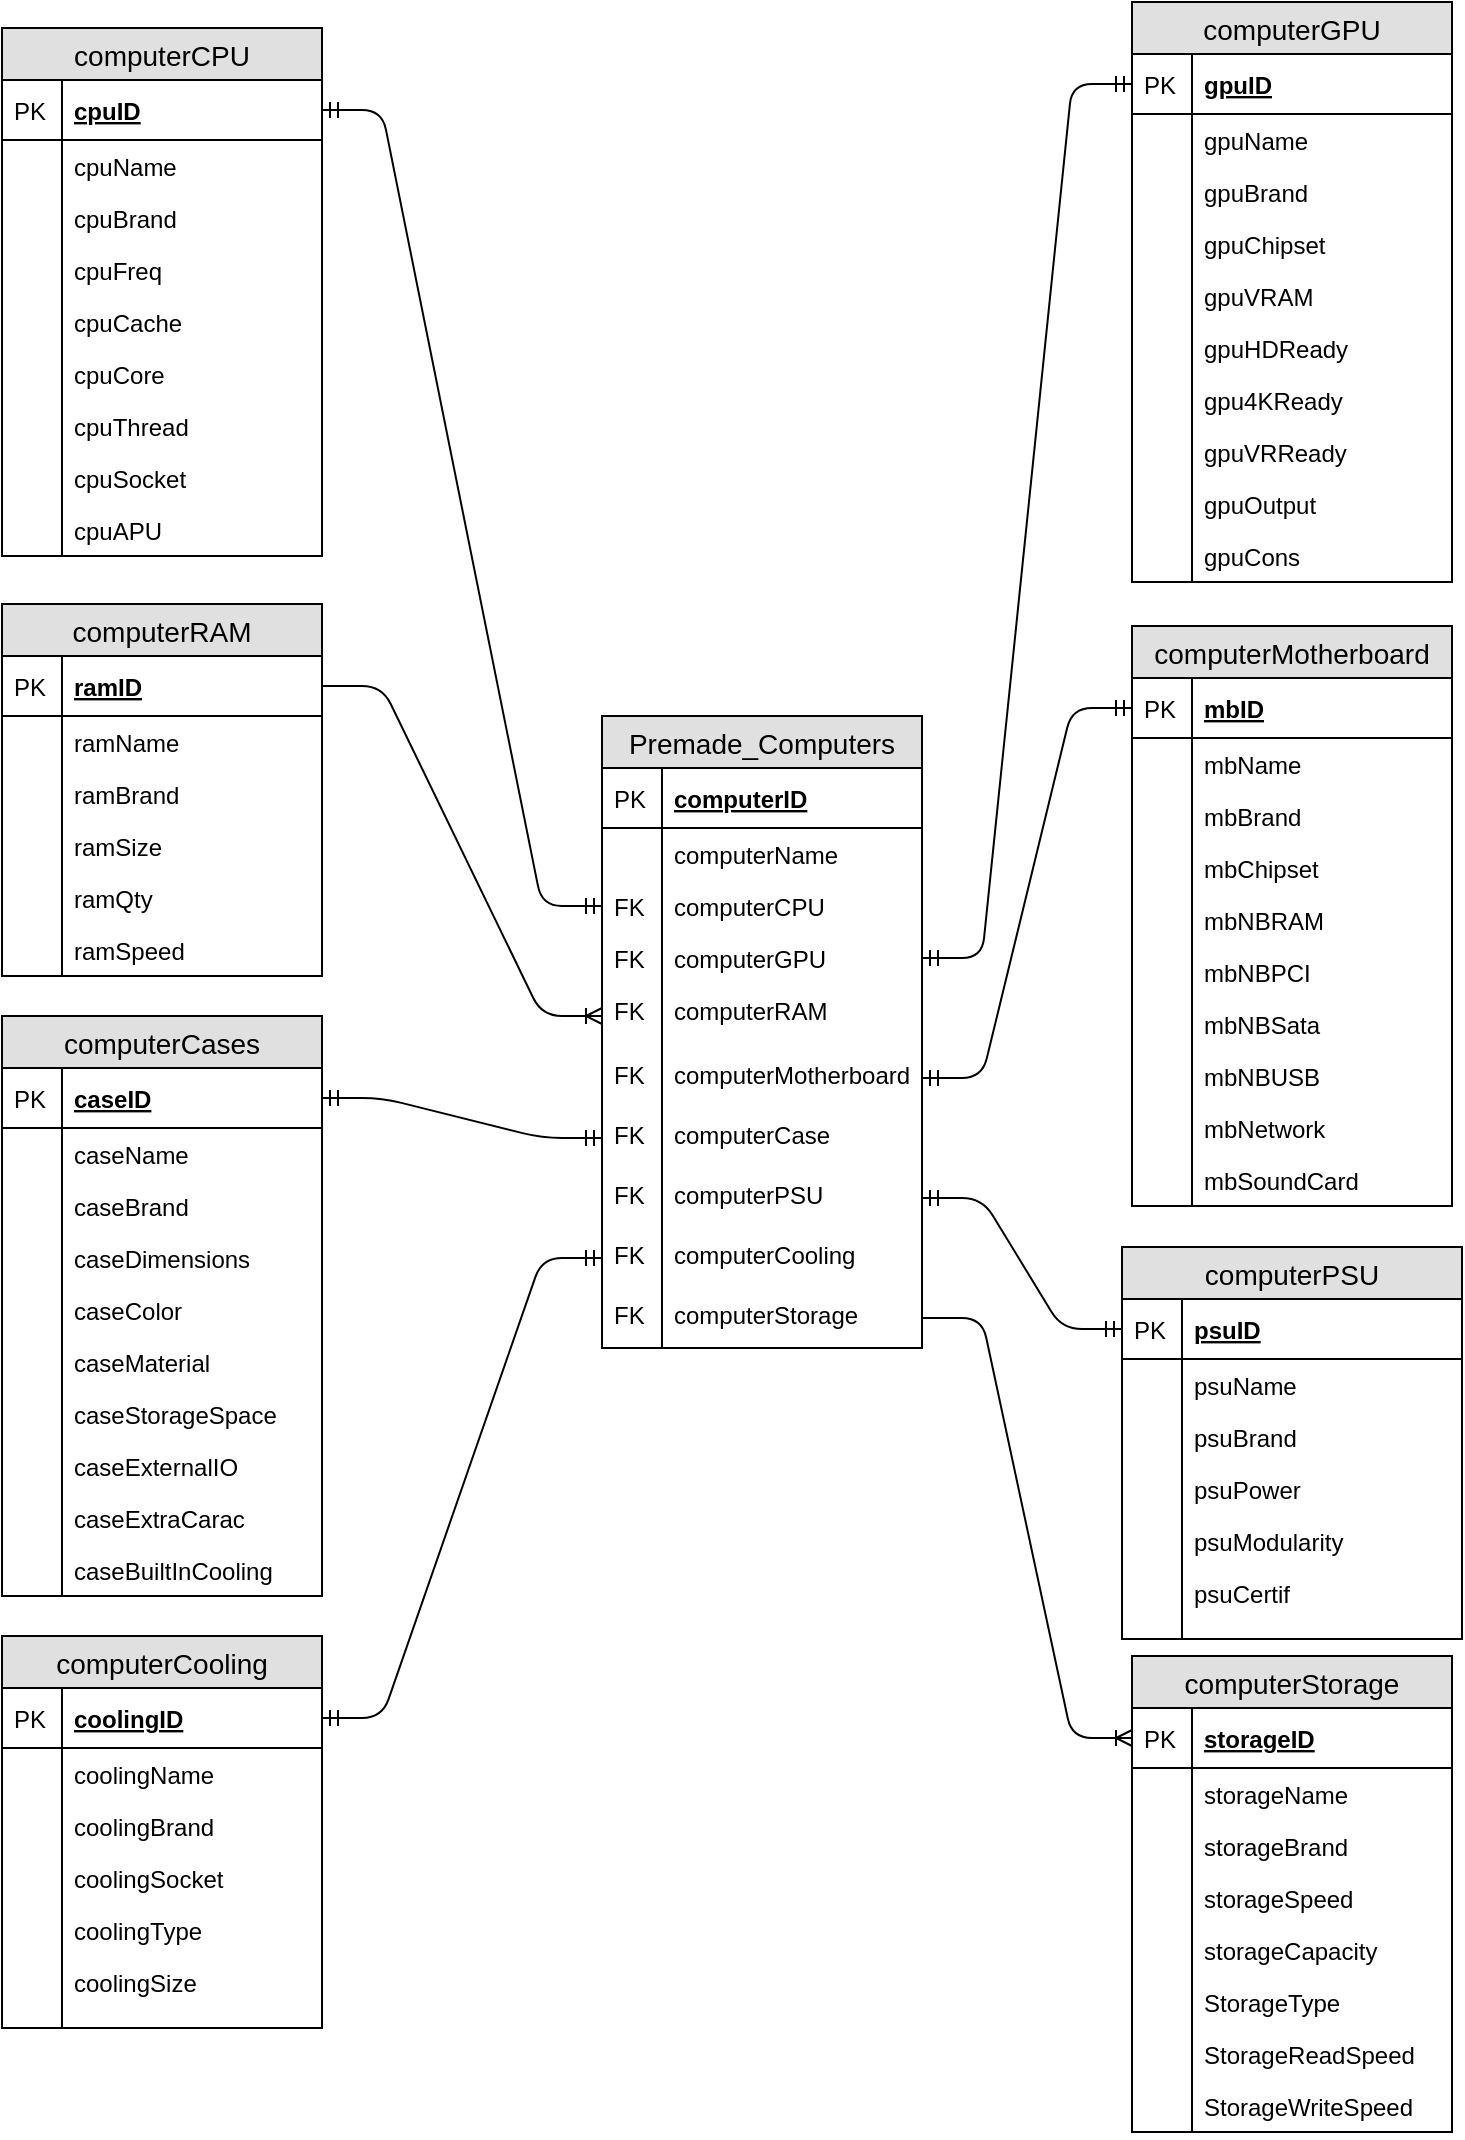 <mxfile version="12.1.0" type="device" pages="1"><diagram id="diartxsRdjOGVfFhGaXJ" name="Page-1"><mxGraphModel dx="774" dy="698" grid="1" gridSize="10" guides="1" tooltips="1" connect="1" arrows="1" fold="1" page="1" pageScale="1" pageWidth="827" pageHeight="1169" math="0" shadow="0"><root><mxCell id="0"/><mxCell id="1" parent="0"/><mxCell id="IuE43Ch53c_PqGfk8mNw-14" value="Premade_Computers" style="swimlane;fontStyle=0;childLayout=stackLayout;horizontal=1;startSize=26;fillColor=#e0e0e0;horizontalStack=0;resizeParent=1;resizeParentMax=0;resizeLast=0;collapsible=1;marginBottom=0;swimlaneFillColor=#ffffff;align=center;fontSize=14;" vertex="1" parent="1"><mxGeometry x="1190" y="361" width="160" height="316" as="geometry"><mxRectangle x="210" y="94" width="170" height="26" as="alternateBounds"/></mxGeometry></mxCell><mxCell id="IuE43Ch53c_PqGfk8mNw-15" value="computerID" style="shape=partialRectangle;top=0;left=0;right=0;bottom=1;align=left;verticalAlign=middle;fillColor=none;spacingLeft=34;spacingRight=4;overflow=hidden;rotatable=0;points=[[0,0.5],[1,0.5]];portConstraint=eastwest;dropTarget=0;fontStyle=5;fontSize=12;" vertex="1" parent="IuE43Ch53c_PqGfk8mNw-14"><mxGeometry y="26" width="160" height="30" as="geometry"/></mxCell><mxCell id="IuE43Ch53c_PqGfk8mNw-16" value="PK" style="shape=partialRectangle;top=0;left=0;bottom=0;fillColor=none;align=left;verticalAlign=middle;spacingLeft=4;spacingRight=4;overflow=hidden;rotatable=0;points=[];portConstraint=eastwest;part=1;fontSize=12;" vertex="1" connectable="0" parent="IuE43Ch53c_PqGfk8mNw-15"><mxGeometry width="30" height="30" as="geometry"/></mxCell><mxCell id="IuE43Ch53c_PqGfk8mNw-219" value="computerName" style="shape=partialRectangle;top=0;left=0;right=0;bottom=0;align=left;verticalAlign=top;fillColor=none;spacingLeft=34;spacingRight=4;overflow=hidden;rotatable=0;points=[[0,0.5],[1,0.5]];portConstraint=eastwest;dropTarget=0;fontSize=12;" vertex="1" parent="IuE43Ch53c_PqGfk8mNw-14"><mxGeometry y="56" width="160" height="26" as="geometry"/></mxCell><mxCell id="IuE43Ch53c_PqGfk8mNw-220" value="" style="shape=partialRectangle;top=0;left=0;bottom=0;fillColor=none;align=left;verticalAlign=top;spacingLeft=4;spacingRight=4;overflow=hidden;rotatable=0;points=[];portConstraint=eastwest;part=1;fontSize=12;" vertex="1" connectable="0" parent="IuE43Ch53c_PqGfk8mNw-219"><mxGeometry width="30" height="26" as="geometry"/></mxCell><mxCell id="IuE43Ch53c_PqGfk8mNw-17" value="computerCPU" style="shape=partialRectangle;top=0;left=0;right=0;bottom=0;align=left;verticalAlign=top;fillColor=none;spacingLeft=34;spacingRight=4;overflow=hidden;rotatable=0;points=[[0,0.5],[1,0.5]];portConstraint=eastwest;dropTarget=0;fontSize=12;" vertex="1" parent="IuE43Ch53c_PqGfk8mNw-14"><mxGeometry y="82" width="160" height="26" as="geometry"/></mxCell><mxCell id="IuE43Ch53c_PqGfk8mNw-18" value="FK" style="shape=partialRectangle;top=0;left=0;bottom=0;fillColor=none;align=left;verticalAlign=top;spacingLeft=4;spacingRight=4;overflow=hidden;rotatable=0;points=[];portConstraint=eastwest;part=1;fontSize=12;" vertex="1" connectable="0" parent="IuE43Ch53c_PqGfk8mNw-17"><mxGeometry width="30" height="26" as="geometry"/></mxCell><mxCell id="IuE43Ch53c_PqGfk8mNw-19" value="computerGPU" style="shape=partialRectangle;top=0;left=0;right=0;bottom=0;align=left;verticalAlign=top;fillColor=none;spacingLeft=34;spacingRight=4;overflow=hidden;rotatable=0;points=[[0,0.5],[1,0.5]];portConstraint=eastwest;dropTarget=0;fontSize=12;" vertex="1" parent="IuE43Ch53c_PqGfk8mNw-14"><mxGeometry y="108" width="160" height="26" as="geometry"/></mxCell><mxCell id="IuE43Ch53c_PqGfk8mNw-20" value="FK" style="shape=partialRectangle;top=0;left=0;bottom=0;fillColor=none;align=left;verticalAlign=top;spacingLeft=4;spacingRight=4;overflow=hidden;rotatable=0;points=[];portConstraint=eastwest;part=1;fontSize=12;" vertex="1" connectable="0" parent="IuE43Ch53c_PqGfk8mNw-19"><mxGeometry width="30" height="26" as="geometry"/></mxCell><mxCell id="IuE43Ch53c_PqGfk8mNw-21" value="computerRAM" style="shape=partialRectangle;top=0;left=0;right=0;bottom=0;align=left;verticalAlign=top;fillColor=none;spacingLeft=34;spacingRight=4;overflow=hidden;rotatable=0;points=[[0,0.5],[1,0.5]];portConstraint=eastwest;dropTarget=0;fontSize=12;" vertex="1" parent="IuE43Ch53c_PqGfk8mNw-14"><mxGeometry y="134" width="160" height="32" as="geometry"/></mxCell><mxCell id="IuE43Ch53c_PqGfk8mNw-22" value="FK" style="shape=partialRectangle;top=0;left=0;bottom=0;fillColor=none;align=left;verticalAlign=top;spacingLeft=4;spacingRight=4;overflow=hidden;rotatable=0;points=[];portConstraint=eastwest;part=1;fontSize=12;" vertex="1" connectable="0" parent="IuE43Ch53c_PqGfk8mNw-21"><mxGeometry width="30" height="32" as="geometry"/></mxCell><mxCell id="IuE43Ch53c_PqGfk8mNw-23" value="computerMotherboard&#10;&#10;&#10;" style="shape=partialRectangle;top=0;left=0;right=0;bottom=0;align=left;verticalAlign=top;fillColor=none;spacingLeft=34;spacingRight=4;overflow=hidden;rotatable=0;points=[[0,0.5],[1,0.5]];portConstraint=eastwest;dropTarget=0;fontSize=12;" vertex="1" parent="IuE43Ch53c_PqGfk8mNw-14"><mxGeometry y="166" width="160" height="30" as="geometry"/></mxCell><mxCell id="IuE43Ch53c_PqGfk8mNw-24" value="FK" style="shape=partialRectangle;top=0;left=0;bottom=0;fillColor=none;align=left;verticalAlign=top;spacingLeft=4;spacingRight=4;overflow=hidden;rotatable=0;points=[];portConstraint=eastwest;part=1;fontSize=12;" vertex="1" connectable="0" parent="IuE43Ch53c_PqGfk8mNw-23"><mxGeometry width="30" height="30" as="geometry"/></mxCell><mxCell id="IuE43Ch53c_PqGfk8mNw-131" value="computerCase" style="shape=partialRectangle;top=0;left=0;right=0;bottom=0;align=left;verticalAlign=top;fillColor=none;spacingLeft=34;spacingRight=4;overflow=hidden;rotatable=0;points=[[0,0.5],[1,0.5]];portConstraint=eastwest;dropTarget=0;fontSize=12;" vertex="1" parent="IuE43Ch53c_PqGfk8mNw-14"><mxGeometry y="196" width="160" height="30" as="geometry"/></mxCell><mxCell id="IuE43Ch53c_PqGfk8mNw-132" value="FK" style="shape=partialRectangle;top=0;left=0;bottom=0;fillColor=none;align=left;verticalAlign=top;spacingLeft=4;spacingRight=4;overflow=hidden;rotatable=0;points=[];portConstraint=eastwest;part=1;fontSize=12;" vertex="1" connectable="0" parent="IuE43Ch53c_PqGfk8mNw-131"><mxGeometry width="30" height="30" as="geometry"/></mxCell><mxCell id="IuE43Ch53c_PqGfk8mNw-133" value="computerPSU" style="shape=partialRectangle;top=0;left=0;right=0;bottom=0;align=left;verticalAlign=top;fillColor=none;spacingLeft=34;spacingRight=4;overflow=hidden;rotatable=0;points=[[0,0.5],[1,0.5]];portConstraint=eastwest;dropTarget=0;fontSize=12;" vertex="1" parent="IuE43Ch53c_PqGfk8mNw-14"><mxGeometry y="226" width="160" height="30" as="geometry"/></mxCell><mxCell id="IuE43Ch53c_PqGfk8mNw-134" value="FK" style="shape=partialRectangle;top=0;left=0;bottom=0;fillColor=none;align=left;verticalAlign=top;spacingLeft=4;spacingRight=4;overflow=hidden;rotatable=0;points=[];portConstraint=eastwest;part=1;fontSize=12;" vertex="1" connectable="0" parent="IuE43Ch53c_PqGfk8mNw-133"><mxGeometry width="30" height="30" as="geometry"/></mxCell><mxCell id="IuE43Ch53c_PqGfk8mNw-135" value="computerCooling" style="shape=partialRectangle;top=0;left=0;right=0;bottom=0;align=left;verticalAlign=top;fillColor=none;spacingLeft=34;spacingRight=4;overflow=hidden;rotatable=0;points=[[0,0.5],[1,0.5]];portConstraint=eastwest;dropTarget=0;fontSize=12;" vertex="1" parent="IuE43Ch53c_PqGfk8mNw-14"><mxGeometry y="256" width="160" height="30" as="geometry"/></mxCell><mxCell id="IuE43Ch53c_PqGfk8mNw-136" value="FK" style="shape=partialRectangle;top=0;left=0;bottom=0;fillColor=none;align=left;verticalAlign=top;spacingLeft=4;spacingRight=4;overflow=hidden;rotatable=0;points=[];portConstraint=eastwest;part=1;fontSize=12;" vertex="1" connectable="0" parent="IuE43Ch53c_PqGfk8mNw-135"><mxGeometry width="30" height="30" as="geometry"/></mxCell><mxCell id="IuE43Ch53c_PqGfk8mNw-227" value="computerStorage&#10;" style="shape=partialRectangle;top=0;left=0;right=0;bottom=0;align=left;verticalAlign=top;fillColor=none;spacingLeft=34;spacingRight=4;overflow=hidden;rotatable=0;points=[[0,0.5],[1,0.5]];portConstraint=eastwest;dropTarget=0;fontSize=12;" vertex="1" parent="IuE43Ch53c_PqGfk8mNw-14"><mxGeometry y="286" width="160" height="30" as="geometry"/></mxCell><mxCell id="IuE43Ch53c_PqGfk8mNw-228" value="FK" style="shape=partialRectangle;top=0;left=0;bottom=0;fillColor=none;align=left;verticalAlign=top;spacingLeft=4;spacingRight=4;overflow=hidden;rotatable=0;points=[];portConstraint=eastwest;part=1;fontSize=12;" vertex="1" connectable="0" parent="IuE43Ch53c_PqGfk8mNw-227"><mxGeometry width="30" height="30" as="geometry"/></mxCell><mxCell id="IuE43Ch53c_PqGfk8mNw-25" value="computerCases" style="swimlane;fontStyle=0;childLayout=stackLayout;horizontal=1;startSize=26;fillColor=#e0e0e0;horizontalStack=0;resizeParent=1;resizeParentMax=0;resizeLast=0;collapsible=1;marginBottom=0;swimlaneFillColor=#ffffff;align=center;fontSize=14;" vertex="1" parent="1"><mxGeometry x="890" y="511" width="160" height="290" as="geometry"><mxRectangle x="470" y="120" width="140" height="26" as="alternateBounds"/></mxGeometry></mxCell><mxCell id="IuE43Ch53c_PqGfk8mNw-26" value="caseID" style="shape=partialRectangle;top=0;left=0;right=0;bottom=1;align=left;verticalAlign=middle;fillColor=none;spacingLeft=34;spacingRight=4;overflow=hidden;rotatable=0;points=[[0,0.5],[1,0.5]];portConstraint=eastwest;dropTarget=0;fontStyle=5;fontSize=12;" vertex="1" parent="IuE43Ch53c_PqGfk8mNw-25"><mxGeometry y="26" width="160" height="30" as="geometry"/></mxCell><mxCell id="IuE43Ch53c_PqGfk8mNw-27" value="PK" style="shape=partialRectangle;top=0;left=0;bottom=0;fillColor=none;align=left;verticalAlign=middle;spacingLeft=4;spacingRight=4;overflow=hidden;rotatable=0;points=[];portConstraint=eastwest;part=1;fontSize=12;" vertex="1" connectable="0" parent="IuE43Ch53c_PqGfk8mNw-26"><mxGeometry width="30" height="30" as="geometry"/></mxCell><mxCell id="IuE43Ch53c_PqGfk8mNw-187" value="caseName" style="shape=partialRectangle;top=0;left=0;right=0;bottom=0;align=left;verticalAlign=top;fillColor=none;spacingLeft=34;spacingRight=4;overflow=hidden;rotatable=0;points=[[0,0.5],[1,0.5]];portConstraint=eastwest;dropTarget=0;fontSize=12;" vertex="1" parent="IuE43Ch53c_PqGfk8mNw-25"><mxGeometry y="56" width="160" height="26" as="geometry"/></mxCell><mxCell id="IuE43Ch53c_PqGfk8mNw-188" value="" style="shape=partialRectangle;top=0;left=0;bottom=0;fillColor=none;align=left;verticalAlign=top;spacingLeft=4;spacingRight=4;overflow=hidden;rotatable=0;points=[];portConstraint=eastwest;part=1;fontSize=12;" vertex="1" connectable="0" parent="IuE43Ch53c_PqGfk8mNw-187"><mxGeometry width="30" height="26" as="geometry"/></mxCell><mxCell id="IuE43Ch53c_PqGfk8mNw-217" value="caseBrand" style="shape=partialRectangle;top=0;left=0;right=0;bottom=0;align=left;verticalAlign=top;fillColor=none;spacingLeft=34;spacingRight=4;overflow=hidden;rotatable=0;points=[[0,0.5],[1,0.5]];portConstraint=eastwest;dropTarget=0;fontSize=12;" vertex="1" parent="IuE43Ch53c_PqGfk8mNw-25"><mxGeometry y="82" width="160" height="26" as="geometry"/></mxCell><mxCell id="IuE43Ch53c_PqGfk8mNw-218" value="" style="shape=partialRectangle;top=0;left=0;bottom=0;fillColor=none;align=left;verticalAlign=top;spacingLeft=4;spacingRight=4;overflow=hidden;rotatable=0;points=[];portConstraint=eastwest;part=1;fontSize=12;" vertex="1" connectable="0" parent="IuE43Ch53c_PqGfk8mNw-217"><mxGeometry width="30" height="26" as="geometry"/></mxCell><mxCell id="IuE43Ch53c_PqGfk8mNw-28" value="caseDimensions" style="shape=partialRectangle;top=0;left=0;right=0;bottom=0;align=left;verticalAlign=top;fillColor=none;spacingLeft=34;spacingRight=4;overflow=hidden;rotatable=0;points=[[0,0.5],[1,0.5]];portConstraint=eastwest;dropTarget=0;fontSize=12;" vertex="1" parent="IuE43Ch53c_PqGfk8mNw-25"><mxGeometry y="108" width="160" height="26" as="geometry"/></mxCell><mxCell id="IuE43Ch53c_PqGfk8mNw-29" value="" style="shape=partialRectangle;top=0;left=0;bottom=0;fillColor=none;align=left;verticalAlign=top;spacingLeft=4;spacingRight=4;overflow=hidden;rotatable=0;points=[];portConstraint=eastwest;part=1;fontSize=12;" vertex="1" connectable="0" parent="IuE43Ch53c_PqGfk8mNw-28"><mxGeometry width="30" height="26" as="geometry"/></mxCell><mxCell id="IuE43Ch53c_PqGfk8mNw-30" value="caseColor" style="shape=partialRectangle;top=0;left=0;right=0;bottom=0;align=left;verticalAlign=top;fillColor=none;spacingLeft=34;spacingRight=4;overflow=hidden;rotatable=0;points=[[0,0.5],[1,0.5]];portConstraint=eastwest;dropTarget=0;fontSize=12;" vertex="1" parent="IuE43Ch53c_PqGfk8mNw-25"><mxGeometry y="134" width="160" height="26" as="geometry"/></mxCell><mxCell id="IuE43Ch53c_PqGfk8mNw-31" value="" style="shape=partialRectangle;top=0;left=0;bottom=0;fillColor=none;align=left;verticalAlign=top;spacingLeft=4;spacingRight=4;overflow=hidden;rotatable=0;points=[];portConstraint=eastwest;part=1;fontSize=12;" vertex="1" connectable="0" parent="IuE43Ch53c_PqGfk8mNw-30"><mxGeometry width="30" height="26" as="geometry"/></mxCell><mxCell id="IuE43Ch53c_PqGfk8mNw-32" value="caseMaterial" style="shape=partialRectangle;top=0;left=0;right=0;bottom=0;align=left;verticalAlign=top;fillColor=none;spacingLeft=34;spacingRight=4;overflow=hidden;rotatable=0;points=[[0,0.5],[1,0.5]];portConstraint=eastwest;dropTarget=0;fontSize=12;" vertex="1" parent="IuE43Ch53c_PqGfk8mNw-25"><mxGeometry y="160" width="160" height="26" as="geometry"/></mxCell><mxCell id="IuE43Ch53c_PqGfk8mNw-33" value="" style="shape=partialRectangle;top=0;left=0;bottom=0;fillColor=none;align=left;verticalAlign=top;spacingLeft=4;spacingRight=4;overflow=hidden;rotatable=0;points=[];portConstraint=eastwest;part=1;fontSize=12;" vertex="1" connectable="0" parent="IuE43Ch53c_PqGfk8mNw-32"><mxGeometry width="30" height="26" as="geometry"/></mxCell><mxCell id="IuE43Ch53c_PqGfk8mNw-137" value="caseStorageSpace" style="shape=partialRectangle;top=0;left=0;right=0;bottom=0;align=left;verticalAlign=top;fillColor=none;spacingLeft=34;spacingRight=4;overflow=hidden;rotatable=0;points=[[0,0.5],[1,0.5]];portConstraint=eastwest;dropTarget=0;fontSize=12;" vertex="1" parent="IuE43Ch53c_PqGfk8mNw-25"><mxGeometry y="186" width="160" height="26" as="geometry"/></mxCell><mxCell id="IuE43Ch53c_PqGfk8mNw-138" value="" style="shape=partialRectangle;top=0;left=0;bottom=0;fillColor=none;align=left;verticalAlign=top;spacingLeft=4;spacingRight=4;overflow=hidden;rotatable=0;points=[];portConstraint=eastwest;part=1;fontSize=12;" vertex="1" connectable="0" parent="IuE43Ch53c_PqGfk8mNw-137"><mxGeometry width="30" height="26" as="geometry"/></mxCell><mxCell id="IuE43Ch53c_PqGfk8mNw-139" value="caseExternalIO" style="shape=partialRectangle;top=0;left=0;right=0;bottom=0;align=left;verticalAlign=top;fillColor=none;spacingLeft=34;spacingRight=4;overflow=hidden;rotatable=0;points=[[0,0.5],[1,0.5]];portConstraint=eastwest;dropTarget=0;fontSize=12;" vertex="1" parent="IuE43Ch53c_PqGfk8mNw-25"><mxGeometry y="212" width="160" height="26" as="geometry"/></mxCell><mxCell id="IuE43Ch53c_PqGfk8mNw-140" value="" style="shape=partialRectangle;top=0;left=0;bottom=0;fillColor=none;align=left;verticalAlign=top;spacingLeft=4;spacingRight=4;overflow=hidden;rotatable=0;points=[];portConstraint=eastwest;part=1;fontSize=12;" vertex="1" connectable="0" parent="IuE43Ch53c_PqGfk8mNw-139"><mxGeometry width="30" height="26" as="geometry"/></mxCell><mxCell id="IuE43Ch53c_PqGfk8mNw-141" value="caseExtraCarac" style="shape=partialRectangle;top=0;left=0;right=0;bottom=0;align=left;verticalAlign=top;fillColor=none;spacingLeft=34;spacingRight=4;overflow=hidden;rotatable=0;points=[[0,0.5],[1,0.5]];portConstraint=eastwest;dropTarget=0;fontSize=12;" vertex="1" parent="IuE43Ch53c_PqGfk8mNw-25"><mxGeometry y="238" width="160" height="26" as="geometry"/></mxCell><mxCell id="IuE43Ch53c_PqGfk8mNw-142" value="" style="shape=partialRectangle;top=0;left=0;bottom=0;fillColor=none;align=left;verticalAlign=top;spacingLeft=4;spacingRight=4;overflow=hidden;rotatable=0;points=[];portConstraint=eastwest;part=1;fontSize=12;" vertex="1" connectable="0" parent="IuE43Ch53c_PqGfk8mNw-141"><mxGeometry width="30" height="26" as="geometry"/></mxCell><mxCell id="IuE43Ch53c_PqGfk8mNw-143" value="caseBuiltInCooling" style="shape=partialRectangle;top=0;left=0;right=0;bottom=0;align=left;verticalAlign=top;fillColor=none;spacingLeft=34;spacingRight=4;overflow=hidden;rotatable=0;points=[[0,0.5],[1,0.5]];portConstraint=eastwest;dropTarget=0;fontSize=12;" vertex="1" parent="IuE43Ch53c_PqGfk8mNw-25"><mxGeometry y="264" width="160" height="26" as="geometry"/></mxCell><mxCell id="IuE43Ch53c_PqGfk8mNw-144" value="" style="shape=partialRectangle;top=0;left=0;bottom=0;fillColor=none;align=left;verticalAlign=top;spacingLeft=4;spacingRight=4;overflow=hidden;rotatable=0;points=[];portConstraint=eastwest;part=1;fontSize=12;" vertex="1" connectable="0" parent="IuE43Ch53c_PqGfk8mNw-143"><mxGeometry width="30" height="26" as="geometry"/></mxCell><mxCell id="IuE43Ch53c_PqGfk8mNw-36" value="computerCPU" style="swimlane;fontStyle=0;childLayout=stackLayout;horizontal=1;startSize=26;fillColor=#e0e0e0;horizontalStack=0;resizeParent=1;resizeParentMax=0;resizeLast=0;collapsible=1;marginBottom=0;swimlaneFillColor=#ffffff;align=center;fontSize=14;" vertex="1" parent="1"><mxGeometry x="890" y="17" width="160" height="264" as="geometry"><mxRectangle x="880" y="104" width="130" height="26" as="alternateBounds"/></mxGeometry></mxCell><mxCell id="IuE43Ch53c_PqGfk8mNw-37" value="cpuID" style="shape=partialRectangle;top=0;left=0;right=0;bottom=1;align=left;verticalAlign=middle;fillColor=none;spacingLeft=34;spacingRight=4;overflow=hidden;rotatable=0;points=[[0,0.5],[1,0.5]];portConstraint=eastwest;dropTarget=0;fontStyle=5;fontSize=12;" vertex="1" parent="IuE43Ch53c_PqGfk8mNw-36"><mxGeometry y="26" width="160" height="30" as="geometry"/></mxCell><mxCell id="IuE43Ch53c_PqGfk8mNw-38" value="PK" style="shape=partialRectangle;top=0;left=0;bottom=0;fillColor=none;align=left;verticalAlign=middle;spacingLeft=4;spacingRight=4;overflow=hidden;rotatable=0;points=[];portConstraint=eastwest;part=1;fontSize=12;" vertex="1" connectable="0" parent="IuE43Ch53c_PqGfk8mNw-37"><mxGeometry width="30" height="30" as="geometry"/></mxCell><mxCell id="IuE43Ch53c_PqGfk8mNw-39" value="cpuName" style="shape=partialRectangle;top=0;left=0;right=0;bottom=0;align=left;verticalAlign=top;fillColor=none;spacingLeft=34;spacingRight=4;overflow=hidden;rotatable=0;points=[[0,0.5],[1,0.5]];portConstraint=eastwest;dropTarget=0;fontSize=12;" vertex="1" parent="IuE43Ch53c_PqGfk8mNw-36"><mxGeometry y="56" width="160" height="26" as="geometry"/></mxCell><mxCell id="IuE43Ch53c_PqGfk8mNw-40" value="" style="shape=partialRectangle;top=0;left=0;bottom=0;fillColor=none;align=left;verticalAlign=top;spacingLeft=4;spacingRight=4;overflow=hidden;rotatable=0;points=[];portConstraint=eastwest;part=1;fontSize=12;" vertex="1" connectable="0" parent="IuE43Ch53c_PqGfk8mNw-39"><mxGeometry width="30" height="26" as="geometry"/></mxCell><mxCell id="IuE43Ch53c_PqGfk8mNw-185" value="cpuBrand&#10;" style="shape=partialRectangle;top=0;left=0;right=0;bottom=0;align=left;verticalAlign=top;fillColor=none;spacingLeft=34;spacingRight=4;overflow=hidden;rotatable=0;points=[[0,0.5],[1,0.5]];portConstraint=eastwest;dropTarget=0;fontSize=12;" vertex="1" parent="IuE43Ch53c_PqGfk8mNw-36"><mxGeometry y="82" width="160" height="26" as="geometry"/></mxCell><mxCell id="IuE43Ch53c_PqGfk8mNw-186" value="" style="shape=partialRectangle;top=0;left=0;bottom=0;fillColor=none;align=left;verticalAlign=top;spacingLeft=4;spacingRight=4;overflow=hidden;rotatable=0;points=[];portConstraint=eastwest;part=1;fontSize=12;" vertex="1" connectable="0" parent="IuE43Ch53c_PqGfk8mNw-185"><mxGeometry width="30" height="26" as="geometry"/></mxCell><mxCell id="IuE43Ch53c_PqGfk8mNw-41" value="cpuFreq" style="shape=partialRectangle;top=0;left=0;right=0;bottom=0;align=left;verticalAlign=top;fillColor=none;spacingLeft=34;spacingRight=4;overflow=hidden;rotatable=0;points=[[0,0.5],[1,0.5]];portConstraint=eastwest;dropTarget=0;fontSize=12;" vertex="1" parent="IuE43Ch53c_PqGfk8mNw-36"><mxGeometry y="108" width="160" height="26" as="geometry"/></mxCell><mxCell id="IuE43Ch53c_PqGfk8mNw-42" value="" style="shape=partialRectangle;top=0;left=0;bottom=0;fillColor=none;align=left;verticalAlign=top;spacingLeft=4;spacingRight=4;overflow=hidden;rotatable=0;points=[];portConstraint=eastwest;part=1;fontSize=12;" vertex="1" connectable="0" parent="IuE43Ch53c_PqGfk8mNw-41"><mxGeometry width="30" height="26" as="geometry"/></mxCell><mxCell id="IuE43Ch53c_PqGfk8mNw-43" value="cpuCache" style="shape=partialRectangle;top=0;left=0;right=0;bottom=0;align=left;verticalAlign=top;fillColor=none;spacingLeft=34;spacingRight=4;overflow=hidden;rotatable=0;points=[[0,0.5],[1,0.5]];portConstraint=eastwest;dropTarget=0;fontSize=12;" vertex="1" parent="IuE43Ch53c_PqGfk8mNw-36"><mxGeometry y="134" width="160" height="26" as="geometry"/></mxCell><mxCell id="IuE43Ch53c_PqGfk8mNw-44" value="" style="shape=partialRectangle;top=0;left=0;bottom=0;fillColor=none;align=left;verticalAlign=top;spacingLeft=4;spacingRight=4;overflow=hidden;rotatable=0;points=[];portConstraint=eastwest;part=1;fontSize=12;" vertex="1" connectable="0" parent="IuE43Ch53c_PqGfk8mNw-43"><mxGeometry width="30" height="26" as="geometry"/></mxCell><mxCell id="IuE43Ch53c_PqGfk8mNw-161" value="cpuCore" style="shape=partialRectangle;top=0;left=0;right=0;bottom=0;align=left;verticalAlign=top;fillColor=none;spacingLeft=34;spacingRight=4;overflow=hidden;rotatable=0;points=[[0,0.5],[1,0.5]];portConstraint=eastwest;dropTarget=0;fontSize=12;" vertex="1" parent="IuE43Ch53c_PqGfk8mNw-36"><mxGeometry y="160" width="160" height="26" as="geometry"/></mxCell><mxCell id="IuE43Ch53c_PqGfk8mNw-162" value="" style="shape=partialRectangle;top=0;left=0;bottom=0;fillColor=none;align=left;verticalAlign=top;spacingLeft=4;spacingRight=4;overflow=hidden;rotatable=0;points=[];portConstraint=eastwest;part=1;fontSize=12;" vertex="1" connectable="0" parent="IuE43Ch53c_PqGfk8mNw-161"><mxGeometry width="30" height="26" as="geometry"/></mxCell><mxCell id="IuE43Ch53c_PqGfk8mNw-165" value="cpuThread" style="shape=partialRectangle;top=0;left=0;right=0;bottom=0;align=left;verticalAlign=top;fillColor=none;spacingLeft=34;spacingRight=4;overflow=hidden;rotatable=0;points=[[0,0.5],[1,0.5]];portConstraint=eastwest;dropTarget=0;fontSize=12;" vertex="1" parent="IuE43Ch53c_PqGfk8mNw-36"><mxGeometry y="186" width="160" height="26" as="geometry"/></mxCell><mxCell id="IuE43Ch53c_PqGfk8mNw-166" value="" style="shape=partialRectangle;top=0;left=0;bottom=0;fillColor=none;align=left;verticalAlign=top;spacingLeft=4;spacingRight=4;overflow=hidden;rotatable=0;points=[];portConstraint=eastwest;part=1;fontSize=12;" vertex="1" connectable="0" parent="IuE43Ch53c_PqGfk8mNw-165"><mxGeometry width="30" height="26" as="geometry"/></mxCell><mxCell id="IuE43Ch53c_PqGfk8mNw-163" value="cpuSocket" style="shape=partialRectangle;top=0;left=0;right=0;bottom=0;align=left;verticalAlign=top;fillColor=none;spacingLeft=34;spacingRight=4;overflow=hidden;rotatable=0;points=[[0,0.5],[1,0.5]];portConstraint=eastwest;dropTarget=0;fontSize=12;" vertex="1" parent="IuE43Ch53c_PqGfk8mNw-36"><mxGeometry y="212" width="160" height="26" as="geometry"/></mxCell><mxCell id="IuE43Ch53c_PqGfk8mNw-164" value="" style="shape=partialRectangle;top=0;left=0;bottom=0;fillColor=none;align=left;verticalAlign=top;spacingLeft=4;spacingRight=4;overflow=hidden;rotatable=0;points=[];portConstraint=eastwest;part=1;fontSize=12;" vertex="1" connectable="0" parent="IuE43Ch53c_PqGfk8mNw-163"><mxGeometry width="30" height="26" as="geometry"/></mxCell><mxCell id="IuE43Ch53c_PqGfk8mNw-167" value="cpuAPU" style="shape=partialRectangle;top=0;left=0;right=0;bottom=0;align=left;verticalAlign=top;fillColor=none;spacingLeft=34;spacingRight=4;overflow=hidden;rotatable=0;points=[[0,0.5],[1,0.5]];portConstraint=eastwest;dropTarget=0;fontSize=12;" vertex="1" parent="IuE43Ch53c_PqGfk8mNw-36"><mxGeometry y="238" width="160" height="26" as="geometry"/></mxCell><mxCell id="IuE43Ch53c_PqGfk8mNw-168" value="" style="shape=partialRectangle;top=0;left=0;bottom=0;fillColor=none;align=left;verticalAlign=top;spacingLeft=4;spacingRight=4;overflow=hidden;rotatable=0;points=[];portConstraint=eastwest;part=1;fontSize=12;" vertex="1" connectable="0" parent="IuE43Ch53c_PqGfk8mNw-167"><mxGeometry width="30" height="26" as="geometry"/></mxCell><mxCell id="IuE43Ch53c_PqGfk8mNw-47" value="computerGPU" style="swimlane;fontStyle=0;childLayout=stackLayout;horizontal=1;startSize=26;fillColor=#e0e0e0;horizontalStack=0;resizeParent=1;resizeParentMax=0;resizeLast=0;collapsible=1;marginBottom=0;swimlaneFillColor=#ffffff;align=center;fontSize=14;" vertex="1" parent="1"><mxGeometry x="1455" y="4" width="160" height="290" as="geometry"><mxRectangle x="520" y="182" width="130" height="26" as="alternateBounds"/></mxGeometry></mxCell><mxCell id="IuE43Ch53c_PqGfk8mNw-48" value="gpuID" style="shape=partialRectangle;top=0;left=0;right=0;bottom=1;align=left;verticalAlign=middle;fillColor=none;spacingLeft=34;spacingRight=4;overflow=hidden;rotatable=0;points=[[0,0.5],[1,0.5]];portConstraint=eastwest;dropTarget=0;fontStyle=5;fontSize=12;" vertex="1" parent="IuE43Ch53c_PqGfk8mNw-47"><mxGeometry y="26" width="160" height="30" as="geometry"/></mxCell><mxCell id="IuE43Ch53c_PqGfk8mNw-49" value="PK" style="shape=partialRectangle;top=0;left=0;bottom=0;fillColor=none;align=left;verticalAlign=middle;spacingLeft=4;spacingRight=4;overflow=hidden;rotatable=0;points=[];portConstraint=eastwest;part=1;fontSize=12;" vertex="1" connectable="0" parent="IuE43Ch53c_PqGfk8mNw-48"><mxGeometry width="30" height="30" as="geometry"/></mxCell><mxCell id="IuE43Ch53c_PqGfk8mNw-50" value="gpuName" style="shape=partialRectangle;top=0;left=0;right=0;bottom=0;align=left;verticalAlign=top;fillColor=none;spacingLeft=34;spacingRight=4;overflow=hidden;rotatable=0;points=[[0,0.5],[1,0.5]];portConstraint=eastwest;dropTarget=0;fontSize=12;" vertex="1" parent="IuE43Ch53c_PqGfk8mNw-47"><mxGeometry y="56" width="160" height="26" as="geometry"/></mxCell><mxCell id="IuE43Ch53c_PqGfk8mNw-51" value="" style="shape=partialRectangle;top=0;left=0;bottom=0;fillColor=none;align=left;verticalAlign=top;spacingLeft=4;spacingRight=4;overflow=hidden;rotatable=0;points=[];portConstraint=eastwest;part=1;fontSize=12;" vertex="1" connectable="0" parent="IuE43Ch53c_PqGfk8mNw-50"><mxGeometry width="30" height="26" as="geometry"/></mxCell><mxCell id="IuE43Ch53c_PqGfk8mNw-52" value="gpuBrand" style="shape=partialRectangle;top=0;left=0;right=0;bottom=0;align=left;verticalAlign=top;fillColor=none;spacingLeft=34;spacingRight=4;overflow=hidden;rotatable=0;points=[[0,0.5],[1,0.5]];portConstraint=eastwest;dropTarget=0;fontSize=12;" vertex="1" parent="IuE43Ch53c_PqGfk8mNw-47"><mxGeometry y="82" width="160" height="26" as="geometry"/></mxCell><mxCell id="IuE43Ch53c_PqGfk8mNw-53" value="" style="shape=partialRectangle;top=0;left=0;bottom=0;fillColor=none;align=left;verticalAlign=top;spacingLeft=4;spacingRight=4;overflow=hidden;rotatable=0;points=[];portConstraint=eastwest;part=1;fontSize=12;" vertex="1" connectable="0" parent="IuE43Ch53c_PqGfk8mNw-52"><mxGeometry width="30" height="26" as="geometry"/></mxCell><mxCell id="IuE43Ch53c_PqGfk8mNw-54" value="gpuChipset&#10;" style="shape=partialRectangle;top=0;left=0;right=0;bottom=0;align=left;verticalAlign=top;fillColor=none;spacingLeft=34;spacingRight=4;overflow=hidden;rotatable=0;points=[[0,0.5],[1,0.5]];portConstraint=eastwest;dropTarget=0;fontSize=12;" vertex="1" parent="IuE43Ch53c_PqGfk8mNw-47"><mxGeometry y="108" width="160" height="26" as="geometry"/></mxCell><mxCell id="IuE43Ch53c_PqGfk8mNw-55" value="" style="shape=partialRectangle;top=0;left=0;bottom=0;fillColor=none;align=left;verticalAlign=top;spacingLeft=4;spacingRight=4;overflow=hidden;rotatable=0;points=[];portConstraint=eastwest;part=1;fontSize=12;" vertex="1" connectable="0" parent="IuE43Ch53c_PqGfk8mNw-54"><mxGeometry width="30" height="26" as="geometry"/></mxCell><mxCell id="IuE43Ch53c_PqGfk8mNw-173" value="gpuVRAM" style="shape=partialRectangle;top=0;left=0;right=0;bottom=0;align=left;verticalAlign=top;fillColor=none;spacingLeft=34;spacingRight=4;overflow=hidden;rotatable=0;points=[[0,0.5],[1,0.5]];portConstraint=eastwest;dropTarget=0;fontSize=12;" vertex="1" parent="IuE43Ch53c_PqGfk8mNw-47"><mxGeometry y="134" width="160" height="26" as="geometry"/></mxCell><mxCell id="IuE43Ch53c_PqGfk8mNw-174" value="" style="shape=partialRectangle;top=0;left=0;bottom=0;fillColor=none;align=left;verticalAlign=top;spacingLeft=4;spacingRight=4;overflow=hidden;rotatable=0;points=[];portConstraint=eastwest;part=1;fontSize=12;" vertex="1" connectable="0" parent="IuE43Ch53c_PqGfk8mNw-173"><mxGeometry width="30" height="26" as="geometry"/></mxCell><mxCell id="IuE43Ch53c_PqGfk8mNw-175" value="gpuHDReady&#10;" style="shape=partialRectangle;top=0;left=0;right=0;bottom=0;align=left;verticalAlign=top;fillColor=none;spacingLeft=34;spacingRight=4;overflow=hidden;rotatable=0;points=[[0,0.5],[1,0.5]];portConstraint=eastwest;dropTarget=0;fontSize=12;" vertex="1" parent="IuE43Ch53c_PqGfk8mNw-47"><mxGeometry y="160" width="160" height="26" as="geometry"/></mxCell><mxCell id="IuE43Ch53c_PqGfk8mNw-176" value="" style="shape=partialRectangle;top=0;left=0;bottom=0;fillColor=none;align=left;verticalAlign=top;spacingLeft=4;spacingRight=4;overflow=hidden;rotatable=0;points=[];portConstraint=eastwest;part=1;fontSize=12;" vertex="1" connectable="0" parent="IuE43Ch53c_PqGfk8mNw-175"><mxGeometry width="30" height="26" as="geometry"/></mxCell><mxCell id="IuE43Ch53c_PqGfk8mNw-177" value="gpu4KReady" style="shape=partialRectangle;top=0;left=0;right=0;bottom=0;align=left;verticalAlign=top;fillColor=none;spacingLeft=34;spacingRight=4;overflow=hidden;rotatable=0;points=[[0,0.5],[1,0.5]];portConstraint=eastwest;dropTarget=0;fontSize=12;" vertex="1" parent="IuE43Ch53c_PqGfk8mNw-47"><mxGeometry y="186" width="160" height="26" as="geometry"/></mxCell><mxCell id="IuE43Ch53c_PqGfk8mNw-178" value="" style="shape=partialRectangle;top=0;left=0;bottom=0;fillColor=none;align=left;verticalAlign=top;spacingLeft=4;spacingRight=4;overflow=hidden;rotatable=0;points=[];portConstraint=eastwest;part=1;fontSize=12;" vertex="1" connectable="0" parent="IuE43Ch53c_PqGfk8mNw-177"><mxGeometry width="30" height="26" as="geometry"/></mxCell><mxCell id="IuE43Ch53c_PqGfk8mNw-179" value="gpuVRReady" style="shape=partialRectangle;top=0;left=0;right=0;bottom=0;align=left;verticalAlign=top;fillColor=none;spacingLeft=34;spacingRight=4;overflow=hidden;rotatable=0;points=[[0,0.5],[1,0.5]];portConstraint=eastwest;dropTarget=0;fontSize=12;" vertex="1" parent="IuE43Ch53c_PqGfk8mNw-47"><mxGeometry y="212" width="160" height="26" as="geometry"/></mxCell><mxCell id="IuE43Ch53c_PqGfk8mNw-180" value="" style="shape=partialRectangle;top=0;left=0;bottom=0;fillColor=none;align=left;verticalAlign=top;spacingLeft=4;spacingRight=4;overflow=hidden;rotatable=0;points=[];portConstraint=eastwest;part=1;fontSize=12;" vertex="1" connectable="0" parent="IuE43Ch53c_PqGfk8mNw-179"><mxGeometry width="30" height="26" as="geometry"/></mxCell><mxCell id="IuE43Ch53c_PqGfk8mNw-181" value="gpuOutput&#10;" style="shape=partialRectangle;top=0;left=0;right=0;bottom=0;align=left;verticalAlign=top;fillColor=none;spacingLeft=34;spacingRight=4;overflow=hidden;rotatable=0;points=[[0,0.5],[1,0.5]];portConstraint=eastwest;dropTarget=0;fontSize=12;" vertex="1" parent="IuE43Ch53c_PqGfk8mNw-47"><mxGeometry y="238" width="160" height="26" as="geometry"/></mxCell><mxCell id="IuE43Ch53c_PqGfk8mNw-182" value="" style="shape=partialRectangle;top=0;left=0;bottom=0;fillColor=none;align=left;verticalAlign=top;spacingLeft=4;spacingRight=4;overflow=hidden;rotatable=0;points=[];portConstraint=eastwest;part=1;fontSize=12;" vertex="1" connectable="0" parent="IuE43Ch53c_PqGfk8mNw-181"><mxGeometry width="30" height="26" as="geometry"/></mxCell><mxCell id="IuE43Ch53c_PqGfk8mNw-183" value="gpuCons&#10;" style="shape=partialRectangle;top=0;left=0;right=0;bottom=0;align=left;verticalAlign=top;fillColor=none;spacingLeft=34;spacingRight=4;overflow=hidden;rotatable=0;points=[[0,0.5],[1,0.5]];portConstraint=eastwest;dropTarget=0;fontSize=12;" vertex="1" parent="IuE43Ch53c_PqGfk8mNw-47"><mxGeometry y="264" width="160" height="26" as="geometry"/></mxCell><mxCell id="IuE43Ch53c_PqGfk8mNw-184" value="" style="shape=partialRectangle;top=0;left=0;bottom=0;fillColor=none;align=left;verticalAlign=top;spacingLeft=4;spacingRight=4;overflow=hidden;rotatable=0;points=[];portConstraint=eastwest;part=1;fontSize=12;" vertex="1" connectable="0" parent="IuE43Ch53c_PqGfk8mNw-183"><mxGeometry width="30" height="26" as="geometry"/></mxCell><mxCell id="IuE43Ch53c_PqGfk8mNw-58" value="computerRAM" style="swimlane;fontStyle=0;childLayout=stackLayout;horizontal=1;startSize=26;fillColor=#e0e0e0;horizontalStack=0;resizeParent=1;resizeParentMax=0;resizeLast=0;collapsible=1;marginBottom=0;swimlaneFillColor=#ffffff;align=center;fontSize=14;" vertex="1" parent="1"><mxGeometry x="890" y="305" width="160" height="186" as="geometry"><mxRectangle x="520" y="208" width="130" height="26" as="alternateBounds"/></mxGeometry></mxCell><mxCell id="IuE43Ch53c_PqGfk8mNw-59" value="ramID" style="shape=partialRectangle;top=0;left=0;right=0;bottom=1;align=left;verticalAlign=middle;fillColor=none;spacingLeft=34;spacingRight=4;overflow=hidden;rotatable=0;points=[[0,0.5],[1,0.5]];portConstraint=eastwest;dropTarget=0;fontStyle=5;fontSize=12;" vertex="1" parent="IuE43Ch53c_PqGfk8mNw-58"><mxGeometry y="26" width="160" height="30" as="geometry"/></mxCell><mxCell id="IuE43Ch53c_PqGfk8mNw-60" value="PK" style="shape=partialRectangle;top=0;left=0;bottom=0;fillColor=none;align=left;verticalAlign=middle;spacingLeft=4;spacingRight=4;overflow=hidden;rotatable=0;points=[];portConstraint=eastwest;part=1;fontSize=12;" vertex="1" connectable="0" parent="IuE43Ch53c_PqGfk8mNw-59"><mxGeometry width="30" height="30" as="geometry"/></mxCell><mxCell id="IuE43Ch53c_PqGfk8mNw-61" value="ramName" style="shape=partialRectangle;top=0;left=0;right=0;bottom=0;align=left;verticalAlign=top;fillColor=none;spacingLeft=34;spacingRight=4;overflow=hidden;rotatable=0;points=[[0,0.5],[1,0.5]];portConstraint=eastwest;dropTarget=0;fontSize=12;" vertex="1" parent="IuE43Ch53c_PqGfk8mNw-58"><mxGeometry y="56" width="160" height="26" as="geometry"/></mxCell><mxCell id="IuE43Ch53c_PqGfk8mNw-62" value="" style="shape=partialRectangle;top=0;left=0;bottom=0;fillColor=none;align=left;verticalAlign=top;spacingLeft=4;spacingRight=4;overflow=hidden;rotatable=0;points=[];portConstraint=eastwest;part=1;fontSize=12;" vertex="1" connectable="0" parent="IuE43Ch53c_PqGfk8mNw-61"><mxGeometry width="30" height="26" as="geometry"/></mxCell><mxCell id="IuE43Ch53c_PqGfk8mNw-211" value="ramBrand" style="shape=partialRectangle;top=0;left=0;right=0;bottom=0;align=left;verticalAlign=top;fillColor=none;spacingLeft=34;spacingRight=4;overflow=hidden;rotatable=0;points=[[0,0.5],[1,0.5]];portConstraint=eastwest;dropTarget=0;fontSize=12;" vertex="1" parent="IuE43Ch53c_PqGfk8mNw-58"><mxGeometry y="82" width="160" height="26" as="geometry"/></mxCell><mxCell id="IuE43Ch53c_PqGfk8mNw-212" value="" style="shape=partialRectangle;top=0;left=0;bottom=0;fillColor=none;align=left;verticalAlign=top;spacingLeft=4;spacingRight=4;overflow=hidden;rotatable=0;points=[];portConstraint=eastwest;part=1;fontSize=12;" vertex="1" connectable="0" parent="IuE43Ch53c_PqGfk8mNw-211"><mxGeometry width="30" height="26" as="geometry"/></mxCell><mxCell id="IuE43Ch53c_PqGfk8mNw-63" value="ramSize" style="shape=partialRectangle;top=0;left=0;right=0;bottom=0;align=left;verticalAlign=top;fillColor=none;spacingLeft=34;spacingRight=4;overflow=hidden;rotatable=0;points=[[0,0.5],[1,0.5]];portConstraint=eastwest;dropTarget=0;fontSize=12;" vertex="1" parent="IuE43Ch53c_PqGfk8mNw-58"><mxGeometry y="108" width="160" height="26" as="geometry"/></mxCell><mxCell id="IuE43Ch53c_PqGfk8mNw-64" value="" style="shape=partialRectangle;top=0;left=0;bottom=0;fillColor=none;align=left;verticalAlign=top;spacingLeft=4;spacingRight=4;overflow=hidden;rotatable=0;points=[];portConstraint=eastwest;part=1;fontSize=12;" vertex="1" connectable="0" parent="IuE43Ch53c_PqGfk8mNw-63"><mxGeometry width="30" height="26" as="geometry"/></mxCell><mxCell id="IuE43Ch53c_PqGfk8mNw-65" value="ramQty&#10;" style="shape=partialRectangle;top=0;left=0;right=0;bottom=0;align=left;verticalAlign=top;fillColor=none;spacingLeft=34;spacingRight=4;overflow=hidden;rotatable=0;points=[[0,0.5],[1,0.5]];portConstraint=eastwest;dropTarget=0;fontSize=12;" vertex="1" parent="IuE43Ch53c_PqGfk8mNw-58"><mxGeometry y="134" width="160" height="26" as="geometry"/></mxCell><mxCell id="IuE43Ch53c_PqGfk8mNw-66" value="" style="shape=partialRectangle;top=0;left=0;bottom=0;fillColor=none;align=left;verticalAlign=top;spacingLeft=4;spacingRight=4;overflow=hidden;rotatable=0;points=[];portConstraint=eastwest;part=1;fontSize=12;" vertex="1" connectable="0" parent="IuE43Ch53c_PqGfk8mNw-65"><mxGeometry width="30" height="26" as="geometry"/></mxCell><mxCell id="IuE43Ch53c_PqGfk8mNw-171" value="ramSpeed" style="shape=partialRectangle;top=0;left=0;right=0;bottom=0;align=left;verticalAlign=top;fillColor=none;spacingLeft=34;spacingRight=4;overflow=hidden;rotatable=0;points=[[0,0.5],[1,0.5]];portConstraint=eastwest;dropTarget=0;fontSize=12;" vertex="1" parent="IuE43Ch53c_PqGfk8mNw-58"><mxGeometry y="160" width="160" height="26" as="geometry"/></mxCell><mxCell id="IuE43Ch53c_PqGfk8mNw-172" value="" style="shape=partialRectangle;top=0;left=0;bottom=0;fillColor=none;align=left;verticalAlign=top;spacingLeft=4;spacingRight=4;overflow=hidden;rotatable=0;points=[];portConstraint=eastwest;part=1;fontSize=12;" vertex="1" connectable="0" parent="IuE43Ch53c_PqGfk8mNw-171"><mxGeometry width="30" height="26" as="geometry"/></mxCell><mxCell id="IuE43Ch53c_PqGfk8mNw-69" value="computerMotherboard" style="swimlane;fontStyle=0;childLayout=stackLayout;horizontal=1;startSize=26;fillColor=#e0e0e0;horizontalStack=0;resizeParent=1;resizeParentMax=0;resizeLast=0;collapsible=1;marginBottom=0;swimlaneFillColor=#ffffff;align=center;fontSize=14;" vertex="1" parent="1"><mxGeometry x="1455" y="316" width="160" height="290" as="geometry"><mxRectangle x="660" y="130" width="180" height="26" as="alternateBounds"/></mxGeometry></mxCell><mxCell id="IuE43Ch53c_PqGfk8mNw-70" value="mbID" style="shape=partialRectangle;top=0;left=0;right=0;bottom=1;align=left;verticalAlign=middle;fillColor=none;spacingLeft=34;spacingRight=4;overflow=hidden;rotatable=0;points=[[0,0.5],[1,0.5]];portConstraint=eastwest;dropTarget=0;fontStyle=5;fontSize=12;" vertex="1" parent="IuE43Ch53c_PqGfk8mNw-69"><mxGeometry y="26" width="160" height="30" as="geometry"/></mxCell><mxCell id="IuE43Ch53c_PqGfk8mNw-71" value="PK" style="shape=partialRectangle;top=0;left=0;bottom=0;fillColor=none;align=left;verticalAlign=middle;spacingLeft=4;spacingRight=4;overflow=hidden;rotatable=0;points=[];portConstraint=eastwest;part=1;fontSize=12;" vertex="1" connectable="0" parent="IuE43Ch53c_PqGfk8mNw-70"><mxGeometry width="30" height="30" as="geometry"/></mxCell><mxCell id="IuE43Ch53c_PqGfk8mNw-213" value="mbName" style="shape=partialRectangle;top=0;left=0;right=0;bottom=0;align=left;verticalAlign=top;fillColor=none;spacingLeft=34;spacingRight=4;overflow=hidden;rotatable=0;points=[[0,0.5],[1,0.5]];portConstraint=eastwest;dropTarget=0;fontSize=12;" vertex="1" parent="IuE43Ch53c_PqGfk8mNw-69"><mxGeometry y="56" width="160" height="26" as="geometry"/></mxCell><mxCell id="IuE43Ch53c_PqGfk8mNw-214" value="" style="shape=partialRectangle;top=0;left=0;bottom=0;fillColor=none;align=left;verticalAlign=top;spacingLeft=4;spacingRight=4;overflow=hidden;rotatable=0;points=[];portConstraint=eastwest;part=1;fontSize=12;" vertex="1" connectable="0" parent="IuE43Ch53c_PqGfk8mNw-213"><mxGeometry width="30" height="26" as="geometry"/></mxCell><mxCell id="IuE43Ch53c_PqGfk8mNw-215" value="mbBrand" style="shape=partialRectangle;top=0;left=0;right=0;bottom=0;align=left;verticalAlign=top;fillColor=none;spacingLeft=34;spacingRight=4;overflow=hidden;rotatable=0;points=[[0,0.5],[1,0.5]];portConstraint=eastwest;dropTarget=0;fontSize=12;" vertex="1" parent="IuE43Ch53c_PqGfk8mNw-69"><mxGeometry y="82" width="160" height="26" as="geometry"/></mxCell><mxCell id="IuE43Ch53c_PqGfk8mNw-216" value="" style="shape=partialRectangle;top=0;left=0;bottom=0;fillColor=none;align=left;verticalAlign=top;spacingLeft=4;spacingRight=4;overflow=hidden;rotatable=0;points=[];portConstraint=eastwest;part=1;fontSize=12;" vertex="1" connectable="0" parent="IuE43Ch53c_PqGfk8mNw-215"><mxGeometry width="30" height="26" as="geometry"/></mxCell><mxCell id="IuE43Ch53c_PqGfk8mNw-72" value="mbChipset" style="shape=partialRectangle;top=0;left=0;right=0;bottom=0;align=left;verticalAlign=top;fillColor=none;spacingLeft=34;spacingRight=4;overflow=hidden;rotatable=0;points=[[0,0.5],[1,0.5]];portConstraint=eastwest;dropTarget=0;fontSize=12;" vertex="1" parent="IuE43Ch53c_PqGfk8mNw-69"><mxGeometry y="108" width="160" height="26" as="geometry"/></mxCell><mxCell id="IuE43Ch53c_PqGfk8mNw-73" value="" style="shape=partialRectangle;top=0;left=0;bottom=0;fillColor=none;align=left;verticalAlign=top;spacingLeft=4;spacingRight=4;overflow=hidden;rotatable=0;points=[];portConstraint=eastwest;part=1;fontSize=12;" vertex="1" connectable="0" parent="IuE43Ch53c_PqGfk8mNw-72"><mxGeometry width="30" height="26" as="geometry"/></mxCell><mxCell id="IuE43Ch53c_PqGfk8mNw-74" value="mbNBRAM" style="shape=partialRectangle;top=0;left=0;right=0;bottom=0;align=left;verticalAlign=top;fillColor=none;spacingLeft=34;spacingRight=4;overflow=hidden;rotatable=0;points=[[0,0.5],[1,0.5]];portConstraint=eastwest;dropTarget=0;fontSize=12;" vertex="1" parent="IuE43Ch53c_PqGfk8mNw-69"><mxGeometry y="134" width="160" height="26" as="geometry"/></mxCell><mxCell id="IuE43Ch53c_PqGfk8mNw-75" value="" style="shape=partialRectangle;top=0;left=0;bottom=0;fillColor=none;align=left;verticalAlign=top;spacingLeft=4;spacingRight=4;overflow=hidden;rotatable=0;points=[];portConstraint=eastwest;part=1;fontSize=12;" vertex="1" connectable="0" parent="IuE43Ch53c_PqGfk8mNw-74"><mxGeometry width="30" height="26" as="geometry"/></mxCell><mxCell id="IuE43Ch53c_PqGfk8mNw-76" value="mbNBPCI" style="shape=partialRectangle;top=0;left=0;right=0;bottom=0;align=left;verticalAlign=top;fillColor=none;spacingLeft=34;spacingRight=4;overflow=hidden;rotatable=0;points=[[0,0.5],[1,0.5]];portConstraint=eastwest;dropTarget=0;fontSize=12;" vertex="1" parent="IuE43Ch53c_PqGfk8mNw-69"><mxGeometry y="160" width="160" height="26" as="geometry"/></mxCell><mxCell id="IuE43Ch53c_PqGfk8mNw-77" value="" style="shape=partialRectangle;top=0;left=0;bottom=0;fillColor=none;align=left;verticalAlign=top;spacingLeft=4;spacingRight=4;overflow=hidden;rotatable=0;points=[];portConstraint=eastwest;part=1;fontSize=12;" vertex="1" connectable="0" parent="IuE43Ch53c_PqGfk8mNw-76"><mxGeometry width="30" height="26" as="geometry"/></mxCell><mxCell id="IuE43Ch53c_PqGfk8mNw-155" value="mbNBSata" style="shape=partialRectangle;top=0;left=0;right=0;bottom=0;align=left;verticalAlign=top;fillColor=none;spacingLeft=34;spacingRight=4;overflow=hidden;rotatable=0;points=[[0,0.5],[1,0.5]];portConstraint=eastwest;dropTarget=0;fontSize=12;" vertex="1" parent="IuE43Ch53c_PqGfk8mNw-69"><mxGeometry y="186" width="160" height="26" as="geometry"/></mxCell><mxCell id="IuE43Ch53c_PqGfk8mNw-156" value="" style="shape=partialRectangle;top=0;left=0;bottom=0;fillColor=none;align=left;verticalAlign=top;spacingLeft=4;spacingRight=4;overflow=hidden;rotatable=0;points=[];portConstraint=eastwest;part=1;fontSize=12;" vertex="1" connectable="0" parent="IuE43Ch53c_PqGfk8mNw-155"><mxGeometry width="30" height="26" as="geometry"/></mxCell><mxCell id="IuE43Ch53c_PqGfk8mNw-157" value="mbNBUSB" style="shape=partialRectangle;top=0;left=0;right=0;bottom=0;align=left;verticalAlign=top;fillColor=none;spacingLeft=34;spacingRight=4;overflow=hidden;rotatable=0;points=[[0,0.5],[1,0.5]];portConstraint=eastwest;dropTarget=0;fontSize=12;" vertex="1" parent="IuE43Ch53c_PqGfk8mNw-69"><mxGeometry y="212" width="160" height="26" as="geometry"/></mxCell><mxCell id="IuE43Ch53c_PqGfk8mNw-158" value="" style="shape=partialRectangle;top=0;left=0;bottom=0;fillColor=none;align=left;verticalAlign=top;spacingLeft=4;spacingRight=4;overflow=hidden;rotatable=0;points=[];portConstraint=eastwest;part=1;fontSize=12;" vertex="1" connectable="0" parent="IuE43Ch53c_PqGfk8mNw-157"><mxGeometry width="30" height="26" as="geometry"/></mxCell><mxCell id="IuE43Ch53c_PqGfk8mNw-159" value="mbNetwork" style="shape=partialRectangle;top=0;left=0;right=0;bottom=0;align=left;verticalAlign=top;fillColor=none;spacingLeft=34;spacingRight=4;overflow=hidden;rotatable=0;points=[[0,0.5],[1,0.5]];portConstraint=eastwest;dropTarget=0;fontSize=12;" vertex="1" parent="IuE43Ch53c_PqGfk8mNw-69"><mxGeometry y="238" width="160" height="26" as="geometry"/></mxCell><mxCell id="IuE43Ch53c_PqGfk8mNw-160" value="" style="shape=partialRectangle;top=0;left=0;bottom=0;fillColor=none;align=left;verticalAlign=top;spacingLeft=4;spacingRight=4;overflow=hidden;rotatable=0;points=[];portConstraint=eastwest;part=1;fontSize=12;" vertex="1" connectable="0" parent="IuE43Ch53c_PqGfk8mNw-159"><mxGeometry width="30" height="26" as="geometry"/></mxCell><mxCell id="IuE43Ch53c_PqGfk8mNw-169" value="mbSoundCard" style="shape=partialRectangle;top=0;left=0;right=0;bottom=0;align=left;verticalAlign=top;fillColor=none;spacingLeft=34;spacingRight=4;overflow=hidden;rotatable=0;points=[[0,0.5],[1,0.5]];portConstraint=eastwest;dropTarget=0;fontSize=12;" vertex="1" parent="IuE43Ch53c_PqGfk8mNw-69"><mxGeometry y="264" width="160" height="26" as="geometry"/></mxCell><mxCell id="IuE43Ch53c_PqGfk8mNw-170" value="" style="shape=partialRectangle;top=0;left=0;bottom=0;fillColor=none;align=left;verticalAlign=top;spacingLeft=4;spacingRight=4;overflow=hidden;rotatable=0;points=[];portConstraint=eastwest;part=1;fontSize=12;" vertex="1" connectable="0" parent="IuE43Ch53c_PqGfk8mNw-169"><mxGeometry width="30" height="26" as="geometry"/></mxCell><mxCell id="IuE43Ch53c_PqGfk8mNw-80" value="computerStorage" style="swimlane;fontStyle=0;childLayout=stackLayout;horizontal=1;startSize=26;fillColor=#e0e0e0;horizontalStack=0;resizeParent=1;resizeParentMax=0;resizeLast=0;collapsible=1;marginBottom=0;swimlaneFillColor=#ffffff;align=center;fontSize=14;" vertex="1" parent="1"><mxGeometry x="1455" y="831" width="160" height="238" as="geometry"><mxRectangle x="510" y="234" width="150" height="26" as="alternateBounds"/></mxGeometry></mxCell><mxCell id="IuE43Ch53c_PqGfk8mNw-81" value="storageID" style="shape=partialRectangle;top=0;left=0;right=0;bottom=1;align=left;verticalAlign=middle;fillColor=none;spacingLeft=34;spacingRight=4;overflow=hidden;rotatable=0;points=[[0,0.5],[1,0.5]];portConstraint=eastwest;dropTarget=0;fontStyle=5;fontSize=12;" vertex="1" parent="IuE43Ch53c_PqGfk8mNw-80"><mxGeometry y="26" width="160" height="30" as="geometry"/></mxCell><mxCell id="IuE43Ch53c_PqGfk8mNw-82" value="PK" style="shape=partialRectangle;top=0;left=0;bottom=0;fillColor=none;align=left;verticalAlign=middle;spacingLeft=4;spacingRight=4;overflow=hidden;rotatable=0;points=[];portConstraint=eastwest;part=1;fontSize=12;" vertex="1" connectable="0" parent="IuE43Ch53c_PqGfk8mNw-81"><mxGeometry width="30" height="30" as="geometry"/></mxCell><mxCell id="IuE43Ch53c_PqGfk8mNw-209" value="storageName" style="shape=partialRectangle;top=0;left=0;right=0;bottom=0;align=left;verticalAlign=top;fillColor=none;spacingLeft=34;spacingRight=4;overflow=hidden;rotatable=0;points=[[0,0.5],[1,0.5]];portConstraint=eastwest;dropTarget=0;fontSize=12;" vertex="1" parent="IuE43Ch53c_PqGfk8mNw-80"><mxGeometry y="56" width="160" height="26" as="geometry"/></mxCell><mxCell id="IuE43Ch53c_PqGfk8mNw-210" value="" style="shape=partialRectangle;top=0;left=0;bottom=0;fillColor=none;align=left;verticalAlign=top;spacingLeft=4;spacingRight=4;overflow=hidden;rotatable=0;points=[];portConstraint=eastwest;part=1;fontSize=12;" vertex="1" connectable="0" parent="IuE43Ch53c_PqGfk8mNw-209"><mxGeometry width="30" height="26" as="geometry"/></mxCell><mxCell id="IuE43Ch53c_PqGfk8mNw-193" value="storageBrand" style="shape=partialRectangle;top=0;left=0;right=0;bottom=0;align=left;verticalAlign=top;fillColor=none;spacingLeft=34;spacingRight=4;overflow=hidden;rotatable=0;points=[[0,0.5],[1,0.5]];portConstraint=eastwest;dropTarget=0;fontSize=12;" vertex="1" parent="IuE43Ch53c_PqGfk8mNw-80"><mxGeometry y="82" width="160" height="26" as="geometry"/></mxCell><mxCell id="IuE43Ch53c_PqGfk8mNw-194" value="" style="shape=partialRectangle;top=0;left=0;bottom=0;fillColor=none;align=left;verticalAlign=top;spacingLeft=4;spacingRight=4;overflow=hidden;rotatable=0;points=[];portConstraint=eastwest;part=1;fontSize=12;" vertex="1" connectable="0" parent="IuE43Ch53c_PqGfk8mNw-193"><mxGeometry width="30" height="26" as="geometry"/></mxCell><mxCell id="IuE43Ch53c_PqGfk8mNw-83" value="storageSpeed" style="shape=partialRectangle;top=0;left=0;right=0;bottom=0;align=left;verticalAlign=top;fillColor=none;spacingLeft=34;spacingRight=4;overflow=hidden;rotatable=0;points=[[0,0.5],[1,0.5]];portConstraint=eastwest;dropTarget=0;fontSize=12;" vertex="1" parent="IuE43Ch53c_PqGfk8mNw-80"><mxGeometry y="108" width="160" height="26" as="geometry"/></mxCell><mxCell id="IuE43Ch53c_PqGfk8mNw-84" value="" style="shape=partialRectangle;top=0;left=0;bottom=0;fillColor=none;align=left;verticalAlign=top;spacingLeft=4;spacingRight=4;overflow=hidden;rotatable=0;points=[];portConstraint=eastwest;part=1;fontSize=12;" vertex="1" connectable="0" parent="IuE43Ch53c_PqGfk8mNw-83"><mxGeometry width="30" height="26" as="geometry"/></mxCell><mxCell id="IuE43Ch53c_PqGfk8mNw-85" value="storageCapacity" style="shape=partialRectangle;top=0;left=0;right=0;bottom=0;align=left;verticalAlign=top;fillColor=none;spacingLeft=34;spacingRight=4;overflow=hidden;rotatable=0;points=[[0,0.5],[1,0.5]];portConstraint=eastwest;dropTarget=0;fontSize=12;" vertex="1" parent="IuE43Ch53c_PqGfk8mNw-80"><mxGeometry y="134" width="160" height="26" as="geometry"/></mxCell><mxCell id="IuE43Ch53c_PqGfk8mNw-86" value="" style="shape=partialRectangle;top=0;left=0;bottom=0;fillColor=none;align=left;verticalAlign=top;spacingLeft=4;spacingRight=4;overflow=hidden;rotatable=0;points=[];portConstraint=eastwest;part=1;fontSize=12;" vertex="1" connectable="0" parent="IuE43Ch53c_PqGfk8mNw-85"><mxGeometry width="30" height="26" as="geometry"/></mxCell><mxCell id="IuE43Ch53c_PqGfk8mNw-87" value="StorageType&#10;" style="shape=partialRectangle;top=0;left=0;right=0;bottom=0;align=left;verticalAlign=top;fillColor=none;spacingLeft=34;spacingRight=4;overflow=hidden;rotatable=0;points=[[0,0.5],[1,0.5]];portConstraint=eastwest;dropTarget=0;fontSize=12;" vertex="1" parent="IuE43Ch53c_PqGfk8mNw-80"><mxGeometry y="160" width="160" height="26" as="geometry"/></mxCell><mxCell id="IuE43Ch53c_PqGfk8mNw-88" value="" style="shape=partialRectangle;top=0;left=0;bottom=0;fillColor=none;align=left;verticalAlign=top;spacingLeft=4;spacingRight=4;overflow=hidden;rotatable=0;points=[];portConstraint=eastwest;part=1;fontSize=12;" vertex="1" connectable="0" parent="IuE43Ch53c_PqGfk8mNw-87"><mxGeometry width="30" height="26" as="geometry"/></mxCell><mxCell id="IuE43Ch53c_PqGfk8mNw-189" value="StorageReadSpeed" style="shape=partialRectangle;top=0;left=0;right=0;bottom=0;align=left;verticalAlign=top;fillColor=none;spacingLeft=34;spacingRight=4;overflow=hidden;rotatable=0;points=[[0,0.5],[1,0.5]];portConstraint=eastwest;dropTarget=0;fontSize=12;" vertex="1" parent="IuE43Ch53c_PqGfk8mNw-80"><mxGeometry y="186" width="160" height="26" as="geometry"/></mxCell><mxCell id="IuE43Ch53c_PqGfk8mNw-190" value="" style="shape=partialRectangle;top=0;left=0;bottom=0;fillColor=none;align=left;verticalAlign=top;spacingLeft=4;spacingRight=4;overflow=hidden;rotatable=0;points=[];portConstraint=eastwest;part=1;fontSize=12;" vertex="1" connectable="0" parent="IuE43Ch53c_PqGfk8mNw-189"><mxGeometry width="30" height="26" as="geometry"/></mxCell><mxCell id="IuE43Ch53c_PqGfk8mNw-191" value="StorageWriteSpeed" style="shape=partialRectangle;top=0;left=0;right=0;bottom=0;align=left;verticalAlign=top;fillColor=none;spacingLeft=34;spacingRight=4;overflow=hidden;rotatable=0;points=[[0,0.5],[1,0.5]];portConstraint=eastwest;dropTarget=0;fontSize=12;" vertex="1" parent="IuE43Ch53c_PqGfk8mNw-80"><mxGeometry y="212" width="160" height="26" as="geometry"/></mxCell><mxCell id="IuE43Ch53c_PqGfk8mNw-192" value="" style="shape=partialRectangle;top=0;left=0;bottom=0;fillColor=none;align=left;verticalAlign=top;spacingLeft=4;spacingRight=4;overflow=hidden;rotatable=0;points=[];portConstraint=eastwest;part=1;fontSize=12;" vertex="1" connectable="0" parent="IuE43Ch53c_PqGfk8mNw-191"><mxGeometry width="30" height="26" as="geometry"/></mxCell><mxCell id="IuE43Ch53c_PqGfk8mNw-91" value="computerPSU" style="swimlane;fontStyle=0;childLayout=stackLayout;horizontal=1;startSize=26;fillColor=#e0e0e0;horizontalStack=0;resizeParent=1;resizeParentMax=0;resizeLast=0;collapsible=1;marginBottom=0;swimlaneFillColor=#ffffff;align=center;fontSize=14;" vertex="1" parent="1"><mxGeometry x="1450" y="626.5" width="170" height="196" as="geometry"><mxRectangle x="510" y="260" width="130" height="26" as="alternateBounds"/></mxGeometry></mxCell><mxCell id="IuE43Ch53c_PqGfk8mNw-92" value="psuID" style="shape=partialRectangle;top=0;left=0;right=0;bottom=1;align=left;verticalAlign=middle;fillColor=none;spacingLeft=34;spacingRight=4;overflow=hidden;rotatable=0;points=[[0,0.5],[1,0.5]];portConstraint=eastwest;dropTarget=0;fontStyle=5;fontSize=12;" vertex="1" parent="IuE43Ch53c_PqGfk8mNw-91"><mxGeometry y="26" width="170" height="30" as="geometry"/></mxCell><mxCell id="IuE43Ch53c_PqGfk8mNw-93" value="PK" style="shape=partialRectangle;top=0;left=0;bottom=0;fillColor=none;align=left;verticalAlign=middle;spacingLeft=4;spacingRight=4;overflow=hidden;rotatable=0;points=[];portConstraint=eastwest;part=1;fontSize=12;" vertex="1" connectable="0" parent="IuE43Ch53c_PqGfk8mNw-92"><mxGeometry width="30" height="30" as="geometry"/></mxCell><mxCell id="IuE43Ch53c_PqGfk8mNw-207" value="psuName" style="shape=partialRectangle;top=0;left=0;right=0;bottom=0;align=left;verticalAlign=top;fillColor=none;spacingLeft=34;spacingRight=4;overflow=hidden;rotatable=0;points=[[0,0.5],[1,0.5]];portConstraint=eastwest;dropTarget=0;fontSize=12;" vertex="1" parent="IuE43Ch53c_PqGfk8mNw-91"><mxGeometry y="56" width="170" height="26" as="geometry"/></mxCell><mxCell id="IuE43Ch53c_PqGfk8mNw-208" value="" style="shape=partialRectangle;top=0;left=0;bottom=0;fillColor=none;align=left;verticalAlign=top;spacingLeft=4;spacingRight=4;overflow=hidden;rotatable=0;points=[];portConstraint=eastwest;part=1;fontSize=12;" vertex="1" connectable="0" parent="IuE43Ch53c_PqGfk8mNw-207"><mxGeometry width="30" height="26" as="geometry"/></mxCell><mxCell id="IuE43Ch53c_PqGfk8mNw-94" value="psuBrand" style="shape=partialRectangle;top=0;left=0;right=0;bottom=0;align=left;verticalAlign=top;fillColor=none;spacingLeft=34;spacingRight=4;overflow=hidden;rotatable=0;points=[[0,0.5],[1,0.5]];portConstraint=eastwest;dropTarget=0;fontSize=12;" vertex="1" parent="IuE43Ch53c_PqGfk8mNw-91"><mxGeometry y="82" width="170" height="26" as="geometry"/></mxCell><mxCell id="IuE43Ch53c_PqGfk8mNw-95" value="" style="shape=partialRectangle;top=0;left=0;bottom=0;fillColor=none;align=left;verticalAlign=top;spacingLeft=4;spacingRight=4;overflow=hidden;rotatable=0;points=[];portConstraint=eastwest;part=1;fontSize=12;" vertex="1" connectable="0" parent="IuE43Ch53c_PqGfk8mNw-94"><mxGeometry width="30" height="26" as="geometry"/></mxCell><mxCell id="IuE43Ch53c_PqGfk8mNw-96" value="psuPower" style="shape=partialRectangle;top=0;left=0;right=0;bottom=0;align=left;verticalAlign=top;fillColor=none;spacingLeft=34;spacingRight=4;overflow=hidden;rotatable=0;points=[[0,0.5],[1,0.5]];portConstraint=eastwest;dropTarget=0;fontSize=12;" vertex="1" parent="IuE43Ch53c_PqGfk8mNw-91"><mxGeometry y="108" width="170" height="26" as="geometry"/></mxCell><mxCell id="IuE43Ch53c_PqGfk8mNw-97" value="" style="shape=partialRectangle;top=0;left=0;bottom=0;fillColor=none;align=left;verticalAlign=top;spacingLeft=4;spacingRight=4;overflow=hidden;rotatable=0;points=[];portConstraint=eastwest;part=1;fontSize=12;" vertex="1" connectable="0" parent="IuE43Ch53c_PqGfk8mNw-96"><mxGeometry width="30" height="26" as="geometry"/></mxCell><mxCell id="IuE43Ch53c_PqGfk8mNw-98" value="psuModularity" style="shape=partialRectangle;top=0;left=0;right=0;bottom=0;align=left;verticalAlign=top;fillColor=none;spacingLeft=34;spacingRight=4;overflow=hidden;rotatable=0;points=[[0,0.5],[1,0.5]];portConstraint=eastwest;dropTarget=0;fontSize=12;" vertex="1" parent="IuE43Ch53c_PqGfk8mNw-91"><mxGeometry y="134" width="170" height="26" as="geometry"/></mxCell><mxCell id="IuE43Ch53c_PqGfk8mNw-99" value="" style="shape=partialRectangle;top=0;left=0;bottom=0;fillColor=none;align=left;verticalAlign=top;spacingLeft=4;spacingRight=4;overflow=hidden;rotatable=0;points=[];portConstraint=eastwest;part=1;fontSize=12;" vertex="1" connectable="0" parent="IuE43Ch53c_PqGfk8mNw-98"><mxGeometry width="30" height="26" as="geometry"/></mxCell><mxCell id="IuE43Ch53c_PqGfk8mNw-195" value="psuCertif" style="shape=partialRectangle;top=0;left=0;right=0;bottom=0;align=left;verticalAlign=top;fillColor=none;spacingLeft=34;spacingRight=4;overflow=hidden;rotatable=0;points=[[0,0.5],[1,0.5]];portConstraint=eastwest;dropTarget=0;fontSize=12;" vertex="1" parent="IuE43Ch53c_PqGfk8mNw-91"><mxGeometry y="160" width="170" height="26" as="geometry"/></mxCell><mxCell id="IuE43Ch53c_PqGfk8mNw-196" value="" style="shape=partialRectangle;top=0;left=0;bottom=0;fillColor=none;align=left;verticalAlign=top;spacingLeft=4;spacingRight=4;overflow=hidden;rotatable=0;points=[];portConstraint=eastwest;part=1;fontSize=12;" vertex="1" connectable="0" parent="IuE43Ch53c_PqGfk8mNw-195"><mxGeometry width="30" height="26" as="geometry"/></mxCell><mxCell id="IuE43Ch53c_PqGfk8mNw-100" value="" style="shape=partialRectangle;top=0;left=0;right=0;bottom=0;align=left;verticalAlign=top;fillColor=none;spacingLeft=34;spacingRight=4;overflow=hidden;rotatable=0;points=[[0,0.5],[1,0.5]];portConstraint=eastwest;dropTarget=0;fontSize=12;" vertex="1" parent="IuE43Ch53c_PqGfk8mNw-91"><mxGeometry y="186" width="170" height="10" as="geometry"/></mxCell><mxCell id="IuE43Ch53c_PqGfk8mNw-101" value="" style="shape=partialRectangle;top=0;left=0;bottom=0;fillColor=none;align=left;verticalAlign=top;spacingLeft=4;spacingRight=4;overflow=hidden;rotatable=0;points=[];portConstraint=eastwest;part=1;fontSize=12;" vertex="1" connectable="0" parent="IuE43Ch53c_PqGfk8mNw-100"><mxGeometry width="30" height="10" as="geometry"/></mxCell><mxCell id="IuE43Ch53c_PqGfk8mNw-102" value="computerCooling" style="swimlane;fontStyle=0;childLayout=stackLayout;horizontal=1;startSize=26;fillColor=#e0e0e0;horizontalStack=0;resizeParent=1;resizeParentMax=0;resizeLast=0;collapsible=1;marginBottom=0;swimlaneFillColor=#ffffff;align=center;fontSize=14;" vertex="1" parent="1"><mxGeometry x="890" y="821" width="160" height="196" as="geometry"><mxRectangle x="510" y="307" width="150" height="26" as="alternateBounds"/></mxGeometry></mxCell><mxCell id="IuE43Ch53c_PqGfk8mNw-103" value="coolingID" style="shape=partialRectangle;top=0;left=0;right=0;bottom=1;align=left;verticalAlign=middle;fillColor=none;spacingLeft=34;spacingRight=4;overflow=hidden;rotatable=0;points=[[0,0.5],[1,0.5]];portConstraint=eastwest;dropTarget=0;fontStyle=5;fontSize=12;" vertex="1" parent="IuE43Ch53c_PqGfk8mNw-102"><mxGeometry y="26" width="160" height="30" as="geometry"/></mxCell><mxCell id="IuE43Ch53c_PqGfk8mNw-104" value="PK" style="shape=partialRectangle;top=0;left=0;bottom=0;fillColor=none;align=left;verticalAlign=middle;spacingLeft=4;spacingRight=4;overflow=hidden;rotatable=0;points=[];portConstraint=eastwest;part=1;fontSize=12;" vertex="1" connectable="0" parent="IuE43Ch53c_PqGfk8mNw-103"><mxGeometry width="30" height="30" as="geometry"/></mxCell><mxCell id="IuE43Ch53c_PqGfk8mNw-105" value="coolingName" style="shape=partialRectangle;top=0;left=0;right=0;bottom=0;align=left;verticalAlign=top;fillColor=none;spacingLeft=34;spacingRight=4;overflow=hidden;rotatable=0;points=[[0,0.5],[1,0.5]];portConstraint=eastwest;dropTarget=0;fontSize=12;" vertex="1" parent="IuE43Ch53c_PqGfk8mNw-102"><mxGeometry y="56" width="160" height="26" as="geometry"/></mxCell><mxCell id="IuE43Ch53c_PqGfk8mNw-106" value="" style="shape=partialRectangle;top=0;left=0;bottom=0;fillColor=none;align=left;verticalAlign=top;spacingLeft=4;spacingRight=4;overflow=hidden;rotatable=0;points=[];portConstraint=eastwest;part=1;fontSize=12;" vertex="1" connectable="0" parent="IuE43Ch53c_PqGfk8mNw-105"><mxGeometry width="30" height="26" as="geometry"/></mxCell><mxCell id="IuE43Ch53c_PqGfk8mNw-107" value="coolingBrand" style="shape=partialRectangle;top=0;left=0;right=0;bottom=0;align=left;verticalAlign=top;fillColor=none;spacingLeft=34;spacingRight=4;overflow=hidden;rotatable=0;points=[[0,0.5],[1,0.5]];portConstraint=eastwest;dropTarget=0;fontSize=12;" vertex="1" parent="IuE43Ch53c_PqGfk8mNw-102"><mxGeometry y="82" width="160" height="26" as="geometry"/></mxCell><mxCell id="IuE43Ch53c_PqGfk8mNw-108" value="" style="shape=partialRectangle;top=0;left=0;bottom=0;fillColor=none;align=left;verticalAlign=top;spacingLeft=4;spacingRight=4;overflow=hidden;rotatable=0;points=[];portConstraint=eastwest;part=1;fontSize=12;" vertex="1" connectable="0" parent="IuE43Ch53c_PqGfk8mNw-107"><mxGeometry width="30" height="26" as="geometry"/></mxCell><mxCell id="IuE43Ch53c_PqGfk8mNw-109" value="coolingSocket" style="shape=partialRectangle;top=0;left=0;right=0;bottom=0;align=left;verticalAlign=top;fillColor=none;spacingLeft=34;spacingRight=4;overflow=hidden;rotatable=0;points=[[0,0.5],[1,0.5]];portConstraint=eastwest;dropTarget=0;fontSize=12;" vertex="1" parent="IuE43Ch53c_PqGfk8mNw-102"><mxGeometry y="108" width="160" height="26" as="geometry"/></mxCell><mxCell id="IuE43Ch53c_PqGfk8mNw-110" value="" style="shape=partialRectangle;top=0;left=0;bottom=0;fillColor=none;align=left;verticalAlign=top;spacingLeft=4;spacingRight=4;overflow=hidden;rotatable=0;points=[];portConstraint=eastwest;part=1;fontSize=12;" vertex="1" connectable="0" parent="IuE43Ch53c_PqGfk8mNw-109"><mxGeometry width="30" height="26" as="geometry"/></mxCell><mxCell id="IuE43Ch53c_PqGfk8mNw-197" value="coolingType" style="shape=partialRectangle;top=0;left=0;right=0;bottom=0;align=left;verticalAlign=top;fillColor=none;spacingLeft=34;spacingRight=4;overflow=hidden;rotatable=0;points=[[0,0.5],[1,0.5]];portConstraint=eastwest;dropTarget=0;fontSize=12;" vertex="1" parent="IuE43Ch53c_PqGfk8mNw-102"><mxGeometry y="134" width="160" height="26" as="geometry"/></mxCell><mxCell id="IuE43Ch53c_PqGfk8mNw-198" value="" style="shape=partialRectangle;top=0;left=0;bottom=0;fillColor=none;align=left;verticalAlign=top;spacingLeft=4;spacingRight=4;overflow=hidden;rotatable=0;points=[];portConstraint=eastwest;part=1;fontSize=12;" vertex="1" connectable="0" parent="IuE43Ch53c_PqGfk8mNw-197"><mxGeometry width="30" height="26" as="geometry"/></mxCell><mxCell id="IuE43Ch53c_PqGfk8mNw-199" value="coolingSize" style="shape=partialRectangle;top=0;left=0;right=0;bottom=0;align=left;verticalAlign=top;fillColor=none;spacingLeft=34;spacingRight=4;overflow=hidden;rotatable=0;points=[[0,0.5],[1,0.5]];portConstraint=eastwest;dropTarget=0;fontSize=12;" vertex="1" parent="IuE43Ch53c_PqGfk8mNw-102"><mxGeometry y="160" width="160" height="26" as="geometry"/></mxCell><mxCell id="IuE43Ch53c_PqGfk8mNw-200" value="" style="shape=partialRectangle;top=0;left=0;bottom=0;fillColor=none;align=left;verticalAlign=top;spacingLeft=4;spacingRight=4;overflow=hidden;rotatable=0;points=[];portConstraint=eastwest;part=1;fontSize=12;" vertex="1" connectable="0" parent="IuE43Ch53c_PqGfk8mNw-199"><mxGeometry width="30" height="26" as="geometry"/></mxCell><mxCell id="IuE43Ch53c_PqGfk8mNw-111" value="" style="shape=partialRectangle;top=0;left=0;right=0;bottom=0;align=left;verticalAlign=top;fillColor=none;spacingLeft=34;spacingRight=4;overflow=hidden;rotatable=0;points=[[0,0.5],[1,0.5]];portConstraint=eastwest;dropTarget=0;fontSize=12;" vertex="1" parent="IuE43Ch53c_PqGfk8mNw-102"><mxGeometry y="186" width="160" height="10" as="geometry"/></mxCell><mxCell id="IuE43Ch53c_PqGfk8mNw-112" value="" style="shape=partialRectangle;top=0;left=0;bottom=0;fillColor=none;align=left;verticalAlign=top;spacingLeft=4;spacingRight=4;overflow=hidden;rotatable=0;points=[];portConstraint=eastwest;part=1;fontSize=12;" vertex="1" connectable="0" parent="IuE43Ch53c_PqGfk8mNw-111"><mxGeometry width="30" height="10" as="geometry"/></mxCell><mxCell id="IuE43Ch53c_PqGfk8mNw-221" value="" style="edgeStyle=entityRelationEdgeStyle;fontSize=12;html=1;endArrow=ERmandOne;startArrow=ERmandOne;entryX=0;entryY=0.5;entryDx=0;entryDy=0;exitX=1;exitY=0.5;exitDx=0;exitDy=0;" edge="1" parent="1" source="IuE43Ch53c_PqGfk8mNw-37" target="IuE43Ch53c_PqGfk8mNw-17"><mxGeometry width="100" height="100" relative="1" as="geometry"><mxPoint x="1020" y="365" as="sourcePoint"/><mxPoint x="1120" y="265" as="targetPoint"/></mxGeometry></mxCell><mxCell id="IuE43Ch53c_PqGfk8mNw-222" value="" style="edgeStyle=entityRelationEdgeStyle;fontSize=12;html=1;endArrow=ERmandOne;startArrow=ERmandOne;exitX=1;exitY=0.5;exitDx=0;exitDy=0;entryX=0;entryY=0.5;entryDx=0;entryDy=0;" edge="1" parent="1" source="IuE43Ch53c_PqGfk8mNw-19" target="IuE43Ch53c_PqGfk8mNw-48"><mxGeometry width="100" height="100" relative="1" as="geometry"><mxPoint x="1390" y="90" as="sourcePoint"/><mxPoint x="1430" y="60" as="targetPoint"/></mxGeometry></mxCell><mxCell id="IuE43Ch53c_PqGfk8mNw-224" value="" style="edgeStyle=entityRelationEdgeStyle;fontSize=12;html=1;endArrow=ERoneToMany;entryX=0;entryY=0.5;entryDx=0;entryDy=0;exitX=1;exitY=0.5;exitDx=0;exitDy=0;" edge="1" parent="1" source="IuE43Ch53c_PqGfk8mNw-59" target="IuE43Ch53c_PqGfk8mNw-21"><mxGeometry width="100" height="100" relative="1" as="geometry"><mxPoint x="1105" y="440" as="sourcePoint"/><mxPoint x="1205" y="340" as="targetPoint"/></mxGeometry></mxCell><mxCell id="IuE43Ch53c_PqGfk8mNw-225" value="" style="edgeStyle=entityRelationEdgeStyle;fontSize=12;html=1;endArrow=ERmandOne;startArrow=ERmandOne;entryX=0;entryY=0.5;entryDx=0;entryDy=0;exitX=1;exitY=0.5;exitDx=0;exitDy=0;" edge="1" parent="1" source="IuE43Ch53c_PqGfk8mNw-23" target="IuE43Ch53c_PqGfk8mNw-70"><mxGeometry width="100" height="100" relative="1" as="geometry"><mxPoint x="1310" y="497" as="sourcePoint"/><mxPoint x="1410" y="397" as="targetPoint"/></mxGeometry></mxCell><mxCell id="IuE43Ch53c_PqGfk8mNw-226" value="" style="edgeStyle=entityRelationEdgeStyle;fontSize=12;html=1;endArrow=ERmandOne;startArrow=ERmandOne;entryX=0;entryY=0.5;entryDx=0;entryDy=0;" edge="1" parent="1" source="IuE43Ch53c_PqGfk8mNw-26" target="IuE43Ch53c_PqGfk8mNw-131"><mxGeometry width="100" height="100" relative="1" as="geometry"><mxPoint x="1220" y="503" as="sourcePoint"/><mxPoint x="1320" y="403" as="targetPoint"/></mxGeometry></mxCell><mxCell id="IuE43Ch53c_PqGfk8mNw-229" value="" style="edgeStyle=entityRelationEdgeStyle;fontSize=12;html=1;endArrow=ERmandOne;startArrow=ERmandOne;exitX=1;exitY=0.5;exitDx=0;exitDy=0;entryX=0;entryY=0.5;entryDx=0;entryDy=0;" edge="1" parent="1" source="IuE43Ch53c_PqGfk8mNw-133" target="IuE43Ch53c_PqGfk8mNw-92"><mxGeometry width="100" height="100" relative="1" as="geometry"><mxPoint x="1240" y="511" as="sourcePoint"/><mxPoint x="1320" y="610" as="targetPoint"/></mxGeometry></mxCell><mxCell id="IuE43Ch53c_PqGfk8mNw-230" value="" style="edgeStyle=entityRelationEdgeStyle;fontSize=12;html=1;endArrow=ERoneToMany;entryX=0;entryY=0.5;entryDx=0;entryDy=0;exitX=1;exitY=0.5;exitDx=0;exitDy=0;" edge="1" parent="1" source="IuE43Ch53c_PqGfk8mNw-227" target="IuE43Ch53c_PqGfk8mNw-81"><mxGeometry width="100" height="100" relative="1" as="geometry"><mxPoint x="1330" y="650" as="sourcePoint"/><mxPoint x="1210" y="760" as="targetPoint"/></mxGeometry></mxCell><mxCell id="IuE43Ch53c_PqGfk8mNw-231" value="" style="edgeStyle=entityRelationEdgeStyle;fontSize=12;html=1;endArrow=ERmandOne;startArrow=ERmandOne;exitX=1;exitY=0.5;exitDx=0;exitDy=0;entryX=0;entryY=0.5;entryDx=0;entryDy=0;" edge="1" parent="1" source="IuE43Ch53c_PqGfk8mNw-103" target="IuE43Ch53c_PqGfk8mNw-135"><mxGeometry width="100" height="100" relative="1" as="geometry"><mxPoint x="1110" y="867.5" as="sourcePoint"/><mxPoint x="1210" y="767.5" as="targetPoint"/></mxGeometry></mxCell></root></mxGraphModel></diagram></mxfile>